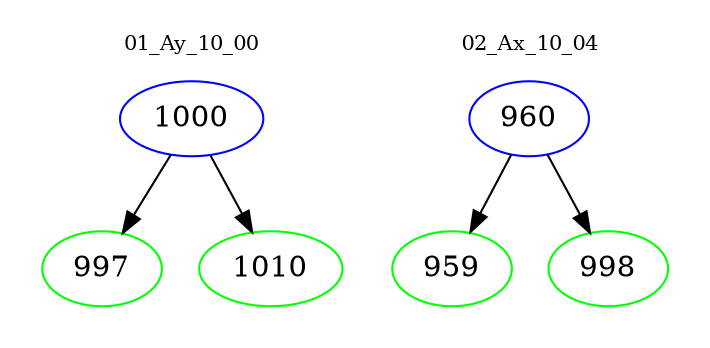 digraph{
subgraph cluster_0 {
color = white
label = "01_Ay_10_00";
fontsize=10;
T0_1000 [label="1000", color="blue"]
T0_1000 -> T0_997 [color="black"]
T0_997 [label="997", color="green"]
T0_1000 -> T0_1010 [color="black"]
T0_1010 [label="1010", color="green"]
}
subgraph cluster_1 {
color = white
label = "02_Ax_10_04";
fontsize=10;
T1_960 [label="960", color="blue"]
T1_960 -> T1_959 [color="black"]
T1_959 [label="959", color="green"]
T1_960 -> T1_998 [color="black"]
T1_998 [label="998", color="green"]
}
}
